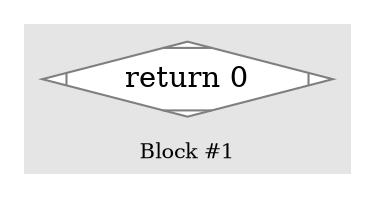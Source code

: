 digraph G {
	compound=true
	labelloc=b
	style=filled
	color=gray90
	node [shape=box,style=filled,color=white]
	edge [fontsize=10,arrowsize=1.5,fontcolor=grey40]
	fontsize=10

//  lines [95: 95] 
	subgraph cluster_1489743810 { 
		label = "Block #1"
		480490520[label="return 0",shape=Mdiamond,color=grey50,fillcolor=white]
	}

}